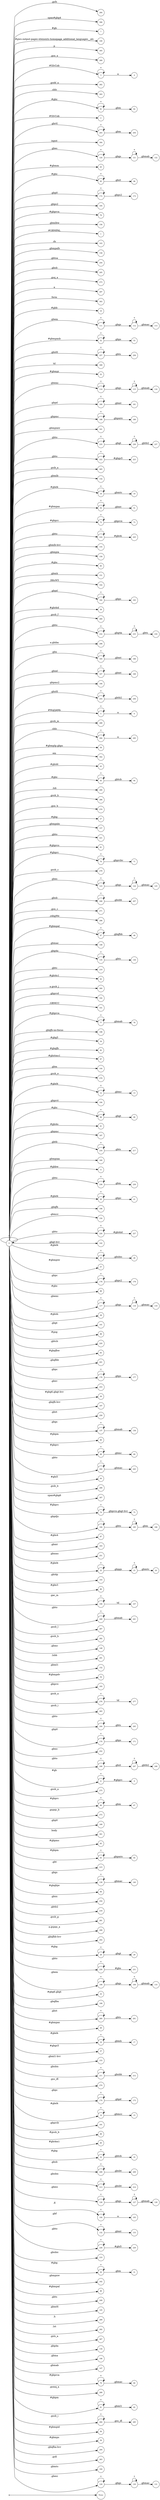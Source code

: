 digraph NFA {
  rankdir=LR;
  node [shape=circle, fontsize=10];
  __start [shape=point, label=""];
  __start -> None;
  264 [label="264"];
  306 [label="306"];
  125 [label="125"];
  166 [label="166"];
  7 [label="7"];
  100 [label="100"];
  225 [label="225"];
  245 [label="245"];
  305 [label="305"];
  269 [label="269"];
  3 [label="3"];
  262 [label="262"];
  293 [label="293"];
  186 [label="186"];
  233 [label="233"];
  91 [label="91"];
  2 [label="2"];
  203 [label="203"];
  304 [label="304"];
  120 [label="120"];
  45 [label="45"];
  95 [label="95"];
  172 [label="172"];
  195 [label="195"];
  76 [label="76"];
  156 [label="156"];
  1 [label="1"];
  103 [label="103"];
  158 [label="158"];
  236 [label="236"];
  168 [label="168"];
  250 [label="250"];
  207 [label="207"];
  33 [label="33"];
  205 [label="205"];
  23 [label="23"];
  243 [label="243"];
  273 [label="273"];
  297 [label="297"];
  303 [label="303"];
  10 [label="10"];
  177 [label="177"];
  111 [label="111"];
  52 [label="52"];
  204 [label="204"];
  277 [label="277"];
  257 [label="257"];
  29 [label="29"];
  112 [label="112"];
  308 [label="308"];
  55 [label="55"];
  130 [label="130"];
  114 [label="114"];
  180 [label="180"];
  188 [label="188"];
  161 [label="161"];
  235 [label="235"];
  127 [label="127"];
  222 [label="222"];
  265 [label="265"];
  105 [label="105"];
  185 [label="185"];
  26 [label="26"];
  124 [label="124"];
  21 [label="21"];
  154 [label="154"];
  18 [label="18"];
  50 [label="50"];
  72 [label="72"];
  209 [label="209"];
  224 [label="224"];
  24 [label="24"];
  131 [label="131"];
  155 [label="155"];
  159 [label="159"];
  85 [label="85"];
  151 [label="151"];
  102 [label="102"];
  182 [label="182"];
  39 [label="39"];
  217 [label="217"];
  280 [label="280"];
  232 [label="232"];
  298 [label="298"];
  165 [label="165"];
  167 [label="167"];
  229 [label="229"];
  248 [label="248"];
  190 [label="190"];
  255 [label="255"];
  5 [label="5"];
  288 [label="288"];
  294 [label="294"];
  48 [label="48"];
  179 [label="179"];
  58 [label="58"];
  302 [label="302"];
  43 [label="43"];
  93 [label="93"];
  290 [label="290"];
  286 [label="286"];
  78 [label="78"];
  270 [label="270"];
  27 [label="27"];
  157 [label="157"];
  221 [label="221"];
  69 [label="69"];
  0 [label="0"];
  81 [label="81"];
  70 [label="70"];
  278 [label="278"];
  123 [label="123"];
  206 [label="206"];
  271 [label="271"];
  296 [label="296"];
  47 [label="47"];
  148 [label="148"];
  135 [label="135"];
  175 [label="175"];
  138 [label="138"];
  219 [label="219"];
  256 [label="256"];
  42 [label="42"];
  300 [label="300"];
  192 [label="192"];
  101 [label="101"];
  6 [label="6"];
  77 [label="77"];
  110 [label="110"];
  198 [label="198"];
  107 [label="107"];
  34 [label="34"];
  82 [label="82"];
  97 [label="97"];
  144 [label="144"];
  279 [label="279"];
  12 [label="12"];
  194 [label="194"];
  89 [label="89"];
  15 [label="15"];
  41 [label="41"];
  187 [label="187"];
  216 [label="216"];
  160 [label="160"];
  140 [label="140"];
  11 [label="11"];
  227 [label="227"];
  238 [label="238"];
  90 [label="90"];
  20 [label="20"];
  196 [label="196"];
  150 [label="150"];
  226 [label="226"];
  142 [label="142"];
  25 [label="25"];
  133 [label="133"];
  57 [label="57"];
  109 [label="109"];
  115 [label="115"];
  178 [label="178"];
  88 [label="88"];
  128 [label="128"];
  96 [label="96"];
  117 [label="117"];
  261 [label="261"];
  247 [label="247"];
  38 [label="38"];
  141 [label="141"];
  295 [label="295"];
  17 [label="17"];
  98 [label="98"];
  189 [label="189"];
  220 [label="220"];
  83 [label="83"];
  201 [label="201"];
  176 [label="176"];
  253 [label="253"];
  36 [label="36"];
  197 [label="197"];
  259 [label="259"];
  137 [label="137"];
  60 [label="60"];
  53 [label="53"];
  68 [label="68"];
  242 [label="242"];
  44 [label="44"];
  241 [label="241"];
  266 [label="266"];
  307 [label="307"];
  74 [label="74"];
  121 [label="121"];
  184 [label="184"];
  87 [label="87"];
  163 [label="163"];
  251 [label="251"];
  22 [label="22"];
  143 [label="143"];
  86 [label="86"];
  94 [label="94"];
  106 [label="106"];
  122 [label="122"];
  240 [label="240"];
  287 [label="287"];
  237 [label="237"];
  282 [label="282"];
  149 [label="149"];
  291 [label="291"];
  73 [label="73"];
  152 [label="152"];
  54 [label="54"];
  118 [label="118"];
  193 [label="193"];
  276 [label="276"];
  283 [label="283"];
  244 [label="244"];
  170 [label="170"];
  214 [label="214"];
  252 [label="252"];
  246 [label="246"];
  8 [label="8"];
  13 [label="13"];
  275 [label="275"];
  66 [label="66"];
  272 [label="272"];
  169 [label="169"];
  301 [label="301"];
  65 [label="65"];
  63 [label="63"];
  215 [label="215"];
  258 [label="258"];
  139 [label="139"];
  84 [label="84"];
  254 [label="254"];
  71 [label="71"];
  218 [label="218"];
  281 [label="281"];
  285 [label="285"];
  299 [label="299"];
  202 [label="202"];
  28 [label="28"];
  51 [label="51"];
  230 [label="230"];
  9 [label="9"];
  136 [label="136"];
  108 [label="108"];
  35 [label="35"];
  199 [label="199"];
  260 [label="260"];
  49 [label="49"];
  80 [label="80"];
  16 [label="16"];
  37 [label="37"];
  153 [label="153"];
  211 [label="211"];
  92 [label="92"];
  274 [label="274"];
  183 [label="183"];
  174 [label="174"];
  14 [label="14"];
  62 [label="62"];
  191 [label="191"];
  99 [label="99"];
  40 [label="40"];
  32 [label="32"];
  208 [label="208"];
  212 [label="212"];
  213 [label="213"];
  231 [label="231"];
  31 [label="31"];
  126 [label="126"];
  116 [label="116"];
  4 [label="4"];
  104 [label="104"];
  132 [label="132"];
  228 [label="228"];
  234 [label="234"];
  210 [label="210"];
  239 [label="239"];
  30 [label="30"];
  67 [label="67"];
  162 [label="162"];
  46 [label="46"];
  171 [label="171"];
  249 [label="249"];
  145 [label="145"];
  289 [label="289"];
  119 [label="119"];
  292 [label="292"];
  267 [label="267"];
  134 [label="134"];
  146 [label="146"];
  147 [label="147"];
  75 [label="75"];
  19 [label="19"];
  64 [label="64"];
  79 [label="79"];
  181 [label="181"];
  268 [label="268"];
  61 [label="61"];
  284 [label="284"];
  223 [label="223"];
  56 [label="56"];
  173 [label="173"];
  59 [label="59"];
  200 [label="200"];
  113 [label="113"];
  263 [label="263"];
  164 [label="164"];
  129 [label="129"];
  { node [shape=doublecircle]; 1 2 4 6 7 9 10 11 13 15 17 19 21 24 26 27 29 31 33 34 35 36 37 38 39 40 41 42 43 44 45 46 48 49 51 53 54 55 56 57 58 59 60 62 64 65 67 69 71 73 75 76 78 80 81 82 83 84 85 86 87 88 90 92 94 96 97 98 99 100 101 102 103 105 107 110 113 116 119 122 125 128 131 133 134 136 138 140 141 142 143 144 145 146 147 148 149 150 151 152 153 154 155 156 157 158 159 160 161 162 163 164 166 168 169 171 173 175 177 179 181 183 186 187 189 190 191 192 193 194 195 196 197 198 199 200 201 202 204 205 207 209 210 212 214 215 217 218 219 220 221 223 225 227 229 231 234 237 239 241 243 245 248 249 250 251 252 253 254 256 258 259 261 262 263 264 265 266 267 268 269 270 271 272 273 274 275 277 278 279 280 281 282 283 285 286 287 288 289 290 291 292 293 295 296 297 298 299 300 301 302 303 304 305 306 307 308 }
  0 -> 0 [label="*"];
  0 -> 1 [label="#GBMPAL"];
  0 -> 2 [label="#SIvCob"];
  0 -> 3 [label="#SIvCob"];
  3 -> 3 [label="*"];
  3 -> 4 [label="a"];
  0 -> 5 [label="#WqQANb"];
  5 -> 5 [label="*"];
  5 -> 6 [label="a"];
  0 -> 7 [label="#gb"];
  0 -> 8 [label="#gb"];
  8 -> 8 [label="*"];
  8 -> 9 [label="#gbprc"];
  0 -> 10 [label="#gbb"];
  0 -> 11 [label="#gbbw"];
  0 -> 12 [label="#gbd4"];
  12 -> 12 [label="*"];
  12 -> 13 [label=".gbmc"];
  0 -> 14 [label="#gbd4"];
  14 -> 14 [label="*"];
  14 -> 15 [label=".gbmcc"];
  0 -> 16 [label="#gbd4"];
  16 -> 16 [label="*"];
  16 -> 17 [label=".gbmh"];
  0 -> 18 [label="#gbd4"];
  18 -> 18 [label="*"];
  18 -> 19 [label=".gbmtc"];
  0 -> 20 [label="#gbd4"];
  20 -> 20 [label="*"];
  20 -> 21 [label=".gbpc"];
  0 -> 22 [label="#gbd4"];
  22 -> 22 [label="*"];
  22 -> 23 [label=".gbpgs"];
  23 -> 23 [label="*"];
  23 -> 24 [label=".gbmtc"];
  0 -> 25 [label="#gbd4"];
  25 -> 25 [label="*"];
  25 -> 26 [label=".gbsbic"];
  0 -> 27 [label="#gbg"];
  0 -> 28 [label="#gbg"];
  28 -> 28 [label="*"];
  28 -> 29 [label=".gbgt"];
  0 -> 30 [label="#gbg"];
  30 -> 30 [label="*"];
  30 -> 31 [label=".gbm"];
  0 -> 32 [label="#gbg"];
  32 -> 32 [label="*"];
  32 -> 33 [label=".gbtcb"];
  0 -> 34 [label="#gbg5"];
  0 -> 35 [label="#gbg6.gbgt"];
  0 -> 36 [label="#gbg6.gbgt-hvr"];
  0 -> 37 [label="#gbgs5"];
  0 -> 38 [label="#gbi4i"];
  0 -> 39 [label="#gbi4id"];
  0 -> 40 [label="#gbi4m1"];
  0 -> 41 [label="#gbi4s"];
  0 -> 42 [label="#gbi4s1"];
  0 -> 43 [label="#gbi4t"];
  0 -> 44 [label="#gbi5"];
  0 -> 45 [label="#gbmm"];
  0 -> 46 [label="#gbmpal"];
  0 -> 47 [label="#gbmpal"];
  47 -> 47 [label="*"];
  47 -> 48 [label=".gbqfbb"];
  0 -> 49 [label="#gbmpas"];
  0 -> 50 [label="#gbmpas"];
  50 -> 50 [label="*"];
  50 -> 51 [label=".gbmt"];
  0 -> 52 [label="#gbmpasb"];
  52 -> 52 [label="*"];
  52 -> 53 [label=".gbps"];
  0 -> 54 [label="#gbmpdv"];
  0 -> 55 [label="#gbmpi"];
  0 -> 56 [label="#gbmpid"];
  0 -> 57 [label="#gbmpiw"];
  0 -> 58 [label="#gbmplp.gbps"];
  0 -> 59 [label="#gbmps"];
  0 -> 60 [label="#gbpm"];
  0 -> 61 [label="#gbpm"];
  61 -> 61 [label="*"];
  61 -> 62 [label=".gbml1"];
  0 -> 63 [label="#gbpm"];
  63 -> 63 [label="*"];
  63 -> 64 [label=".gbpmtc"];
  0 -> 65 [label="#gbpms"];
  0 -> 66 [label="#gbprc"];
  66 -> 66 [label="*"];
  66 -> 67 [label=".gbm"];
  0 -> 68 [label="#gbprc"];
  68 -> 68 [label="*"];
  68 -> 69 [label=".gbmc"];
  0 -> 70 [label="#gbprc"];
  70 -> 70 [label="*"];
  70 -> 71 [label=".gbprcbc"];
  0 -> 72 [label="#gbprc"];
  72 -> 72 [label="*"];
  72 -> 73 [label=".gbprcx"];
  0 -> 74 [label="#gbprc"];
  74 -> 74 [label="*"];
  74 -> 75 [label=".gbprcx.gbgt-hvr"];
  0 -> 76 [label="#gbprca"];
  0 -> 77 [label="#gbprca"];
  77 -> 77 [label="*"];
  77 -> 78 [label=".gbmab"];
  0 -> 79 [label="#gbprca"];
  79 -> 79 [label="*"];
  79 -> 80 [label=".gbmac"];
  0 -> 81 [label="#gbprcs"];
  0 -> 82 [label="#gbqfb"];
  0 -> 83 [label="#gbqfbw"];
  0 -> 84 [label="#gbqfqw"];
  0 -> 85 [label="#gbs"];
  0 -> 86 [label="#gbx3"];
  0 -> 87 [label="#gbx4"];
  0 -> 88 [label="#gbz"];
  0 -> 89 [label="#gbz"];
  89 -> 89 [label="*"];
  89 -> 90 [label=".gbgt"];
  0 -> 91 [label="#gbz"];
  91 -> 91 [label="*"];
  91 -> 92 [label=".gbm"];
  0 -> 93 [label="#gbz"];
  93 -> 93 [label="*"];
  93 -> 94 [label=".gbtcb"];
  0 -> 95 [label="#gbz"];
  95 -> 95 [label="*"];
  95 -> 96 [label=".gbzt"];
  0 -> 97 [label="#gbztms1"];
  0 -> 98 [label="#gog"];
  0 -> 99 [label="#gssb_b"];
  0 -> 100 [label="#gws-output-pages-elements-homepage_additional_languages__als"];
  0 -> 101 [label=".GBMCC"];
  0 -> 102 [label=".H6sW5"];
  0 -> 103 [label=".ds"];
  0 -> 104 [label=".fl"];
  104 -> 104 [label="*"];
  104 -> 105 [label="a"];
  0 -> 106 [label=".gac_m"];
  106 -> 106 [label="*"];
  106 -> 107 [label="td"];
  0 -> 108 [label=".gbem"];
  108 -> 108 [label="*"];
  108 -> 109 [label=".gbgs"];
  109 -> 109 [label="*"];
  109 -> 110 [label=".gbmab"];
  0 -> 111 [label=".gbem"];
  111 -> 111 [label="*"];
  111 -> 112 [label=".gbgs"];
  112 -> 112 [label="*"];
  112 -> 113 [label=".gbmac"];
  0 -> 114 [label=".gbemi"];
  114 -> 114 [label="*"];
  114 -> 115 [label=".gbgs"];
  115 -> 115 [label="*"];
  115 -> 116 [label=".gbmab"];
  0 -> 117 [label=".gbemi"];
  117 -> 117 [label="*"];
  117 -> 118 [label=".gbgs"];
  118 -> 118 [label="*"];
  118 -> 119 [label=".gbmac"];
  0 -> 120 [label=".gbes"];
  120 -> 120 [label="*"];
  120 -> 121 [label=".gbgs"];
  121 -> 121 [label="*"];
  121 -> 122 [label=".gbmab"];
  0 -> 123 [label=".gbes"];
  123 -> 123 [label="*"];
  123 -> 124 [label=".gbgs"];
  124 -> 124 [label="*"];
  124 -> 125 [label=".gbmac"];
  0 -> 126 [label=".gbesi"];
  126 -> 126 [label="*"];
  126 -> 127 [label=".gbgs"];
  127 -> 127 [label="*"];
  127 -> 128 [label=".gbmab"];
  0 -> 129 [label=".gbesi"];
  129 -> 129 [label="*"];
  129 -> 130 [label=".gbgs"];
  130 -> 130 [label="*"];
  130 -> 131 [label=".gbmac"];
  0 -> 132 [label=".gbf"];
  132 -> 132 [label="*"];
  132 -> 133 [label=".gbmt"];
  0 -> 134 [label=".gbg4a"];
  0 -> 135 [label=".gbg4a"];
  135 -> 135 [label="*"];
  135 -> 136 [label=".gbts"];
  0 -> 137 [label=".gbgs"];
  137 -> 137 [label="*"];
  137 -> 138 [label=".gbmab"];
  0 -> 139 [label=".gbgs"];
  139 -> 139 [label="*"];
  139 -> 140 [label=".gbmac"];
  0 -> 141 [label=".gbgt"];
  0 -> 142 [label=".gbgt-hvr"];
  0 -> 143 [label=".gbi4p"];
  0 -> 144 [label=".gbm"];
  0 -> 145 [label=".gbm0l"];
  0 -> 146 [label=".gbma"];
  0 -> 147 [label=".gbmab"];
  0 -> 148 [label=".gbmac"];
  0 -> 149 [label=".gbmc"];
  0 -> 150 [label=".gbmcc"];
  0 -> 151 [label=".gbmh"];
  0 -> 152 [label=".gbml1"];
  0 -> 153 [label=".gbml1-hvr"];
  0 -> 154 [label=".gbmlb"];
  0 -> 155 [label=".gbmlb-hvr"];
  0 -> 156 [label=".gbmlbw"];
  0 -> 157 [label=".gbmpala"];
  0 -> 158 [label=".gbmpalb"];
  0 -> 159 [label=".gbmpia"];
  0 -> 160 [label=".gbmpiaa"];
  0 -> 161 [label=".gbmpiaw"];
  0 -> 162 [label=".gbmpnw"];
  0 -> 163 [label=".gbmt"];
  0 -> 164 [label=".gbmtc"];
  0 -> 165 [label=".gbn"];
  165 -> 165 [label="*"];
  165 -> 166 [label=".gbmt"];
  0 -> 167 [label=".gbnd"];
  167 -> 167 [label="*"];
  167 -> 168 [label=".gbmt"];
  0 -> 169 [label=".gbp0"];
  0 -> 170 [label=".gbp0"];
  170 -> 170 [label="*"];
  170 -> 171 [label=".gbps"];
  0 -> 172 [label=".gbp0"];
  172 -> 172 [label="*"];
  172 -> 173 [label=".gbps2"];
  0 -> 174 [label=".gbpc"];
  174 -> 174 [label="*"];
  174 -> 175 [label=".gbpd"];
  0 -> 176 [label=".gbpc"];
  176 -> 176 [label="*"];
  176 -> 177 [label=".gbps"];
  0 -> 178 [label=".gbpc"];
  178 -> 178 [label="*"];
  178 -> 179 [label=".gbps2"];
  0 -> 180 [label=".gbpd"];
  180 -> 180 [label="*"];
  180 -> 181 [label=".gbmt"];
  0 -> 182 [label=".gbpd"];
  182 -> 182 [label="*"];
  182 -> 183 [label=".gbps"];
  0 -> 184 [label=".gbpdjs"];
  184 -> 184 [label="*"];
  184 -> 185 [label=".gbto"];
  185 -> 185 [label="*"];
  185 -> 186 [label=".gbm"];
  0 -> 187 [label=".gbpmc"];
  0 -> 188 [label=".gbpmc"];
  188 -> 188 [label="*"];
  188 -> 189 [label=".gbpmtc"];
  0 -> 190 [label=".gbpms2"];
  0 -> 191 [label=".gbprcb"];
  0 -> 192 [label=".gbprcd"];
  0 -> 193 [label=".gbprci"];
  0 -> 194 [label=".gbprct"];
  0 -> 195 [label=".gbps2"];
  0 -> 196 [label=".gbqfb"];
  0 -> 197 [label=".gbqfb-hvr"];
  0 -> 198 [label=".gbqfb-no-focus"];
  0 -> 199 [label=".gbqfba"];
  0 -> 200 [label=".gbqfba-hvr"];
  0 -> 201 [label=".gbqfbb"];
  0 -> 202 [label=".gbqfbb-hvr"];
  0 -> 203 [label=".gbrtl"];
  203 -> 203 [label="*"];
  203 -> 204 [label=".gbm"];
  0 -> 205 [label=".gbsb"];
  0 -> 206 [label=".gbsb"];
  206 -> 206 [label="*"];
  206 -> 207 [label=".gbsbb"];
  0 -> 208 [label=".gbsb"];
  208 -> 208 [label="*"];
  208 -> 209 [label=".gbsbt"];
  0 -> 210 [label=".gbsbic"];
  0 -> 211 [label=".gbsbis"];
  211 -> 211 [label="*"];
  211 -> 212 [label=".gbsbb"];
  0 -> 213 [label=".gbsbis"];
  213 -> 213 [label="*"];
  213 -> 214 [label=".gbsbt"];
  0 -> 215 [label=".gbt"];
  0 -> 216 [label=".gbtb"];
  216 -> 216 [label="*"];
  216 -> 217 [label=".gbts"];
  0 -> 218 [label=".gbtb2"];
  0 -> 219 [label=".gbtc"];
  0 -> 220 [label=".gbtcb"];
  0 -> 221 [label=".gbto"];
  0 -> 222 [label=".gbto"];
  222 -> 222 [label="*"];
  222 -> 223 [label="#gbgs5"];
  0 -> 224 [label=".gbto"];
  224 -> 224 [label="*"];
  224 -> 225 [label="#gbi4i"];
  0 -> 226 [label=".gbto"];
  226 -> 226 [label="*"];
  226 -> 227 [label="#gbi4id"];
  0 -> 228 [label=".gbto"];
  228 -> 228 [label="*"];
  228 -> 229 [label="#gbi5"];
  0 -> 230 [label=".gbto"];
  230 -> 230 [label="*"];
  230 -> 231 [label="#gbs"];
  0 -> 232 [label=".gbto"];
  232 -> 232 [label="*"];
  232 -> 233 [label=".gbg4a"];
  233 -> 233 [label="*"];
  233 -> 234 [label=".gbts"];
  0 -> 235 [label=".gbto"];
  235 -> 235 [label="*"];
  235 -> 236 [label=".gbgt"];
  236 -> 236 [label="*"];
  236 -> 237 [label=".gbtb2"];
  0 -> 238 [label=".gbto"];
  238 -> 238 [label="*"];
  238 -> 239 [label=".gbm"];
  0 -> 240 [label=".gbto"];
  240 -> 240 [label="*"];
  240 -> 241 [label=".gbmab"];
  0 -> 242 [label=".gbto"];
  242 -> 242 [label="*"];
  242 -> 243 [label=".gbmac"];
  0 -> 244 [label=".gbto"];
  244 -> 244 [label="*"];
  244 -> 245 [label=".gbts"];
  0 -> 246 [label=".gbto"];
  246 -> 246 [label="*"];
  246 -> 247 [label=".gbzt"];
  247 -> 247 [label="*"];
  247 -> 248 [label=".gbtb2"];
  0 -> 249 [label=".gbts"];
  0 -> 250 [label=".gbtsa"];
  0 -> 251 [label=".gbxms"];
  0 -> 252 [label=".gbxo"];
  0 -> 253 [label=".gbxv"];
  0 -> 254 [label=".gbxx"];
  0 -> 255 [label=".gbz0l"];
  255 -> 255 [label="*"];
  255 -> 256 [label=".gbtb2"];
  0 -> 257 [label=".gbz0l"];
  257 -> 257 [label="*"];
  257 -> 258 [label=".gbts"];
  0 -> 259 [label=".gbzt"];
  0 -> 260 [label=".gbzt"];
  260 -> 260 [label="*"];
  260 -> 261 [label=".gbts"];
  0 -> 262 [label=".gsdd_a"];
  0 -> 263 [label=".gsfi"];
  0 -> 264 [label=".gsfs"];
  0 -> 265 [label=".gsib_a"];
  0 -> 266 [label=".gsib_b"];
  0 -> 267 [label=".gsls_a"];
  0 -> 268 [label=".gsmq_a"];
  0 -> 269 [label=".gsn_a"];
  0 -> 270 [label=".gsn_b"];
  0 -> 271 [label=".gsn_c"];
  0 -> 272 [label=".gspqs_b"];
  0 -> 273 [label=".gsq_a"];
  0 -> 274 [label=".gss_ifl"];
  0 -> 275 [label=".gssb_a"];
  0 -> 276 [label=".gssb_a"];
  276 -> 276 [label="*"];
  276 -> 277 [label="td"];
  0 -> 278 [label=".gssb_c"];
  0 -> 279 [label=".gssb_e"];
  0 -> 280 [label=".gssb_f"];
  0 -> 281 [label=".gssb_g"];
  0 -> 282 [label=".gssb_h"];
  0 -> 283 [label=".gssb_i"];
  0 -> 284 [label=".gssb_i"];
  284 -> 284 [label="*"];
  284 -> 285 [label=".gss_ifl"];
  0 -> 286 [label=".gssb_k"];
  0 -> 287 [label=".gssb_l"];
  0 -> 288 [label=".gssb_m"];
  0 -> 289 [label=".h"];
  0 -> 290 [label=".lsb"];
  0 -> 291 [label=".lsbb"];
  0 -> 292 [label=".lst"];
  0 -> 293 [label=".sblc"];
  0 -> 294 [label=".sblc"];
  294 -> 294 [label="*"];
  294 -> 295 [label="a"];
  0 -> 296 [label=".z4hgWe"];
  0 -> 297 [label="a"];
  0 -> 298 [label="a.gbiba"];
  0 -> 299 [label="a.gspqs_a"];
  0 -> 300 [label="a.gssb_j"];
  0 -> 301 [label="body"];
  0 -> 302 [label="em"];
  0 -> 303 [label="form"];
  0 -> 304 [label="input"];
  0 -> 305 [label="p"];
  0 -> 306 [label="span#gbg4"];
  0 -> 307 [label="span#gbg6"];
  0 -> 308 [label="td"];
}
